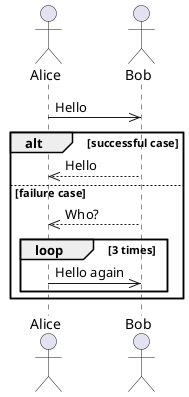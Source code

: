 @startuml

actor Alice
actor Bob

Alice ->> Bob: Hello

alt successful case
  Bob -->> Alice: Hello
else failure case
  Bob -->> Alice: Who?
  loop 3 times
    Alice ->> Bob: Hello again
  end loop
end alt

@enduml

